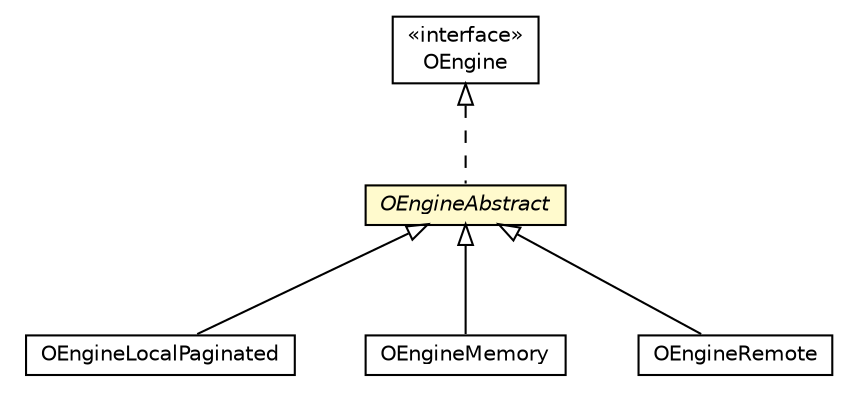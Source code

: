 #!/usr/local/bin/dot
#
# Class diagram 
# Generated by UMLGraph version R5_6-24-gf6e263 (http://www.umlgraph.org/)
#

digraph G {
	edge [fontname="Helvetica",fontsize=10,labelfontname="Helvetica",labelfontsize=10];
	node [fontname="Helvetica",fontsize=10,shape=plaintext];
	nodesep=0.25;
	ranksep=0.5;
	// com.orientechnologies.orient.core.engine.local.OEngineLocalPaginated
	c1693010 [label=<<table title="com.orientechnologies.orient.core.engine.local.OEngineLocalPaginated" border="0" cellborder="1" cellspacing="0" cellpadding="2" port="p" href="./local/OEngineLocalPaginated.html">
		<tr><td><table border="0" cellspacing="0" cellpadding="1">
<tr><td align="center" balign="center"> OEngineLocalPaginated </td></tr>
		</table></td></tr>
		</table>>, URL="./local/OEngineLocalPaginated.html", fontname="Helvetica", fontcolor="black", fontsize=10.0];
	// com.orientechnologies.orient.core.engine.memory.OEngineMemory
	c1693011 [label=<<table title="com.orientechnologies.orient.core.engine.memory.OEngineMemory" border="0" cellborder="1" cellspacing="0" cellpadding="2" port="p" href="./memory/OEngineMemory.html">
		<tr><td><table border="0" cellspacing="0" cellpadding="1">
<tr><td align="center" balign="center"> OEngineMemory </td></tr>
		</table></td></tr>
		</table>>, URL="./memory/OEngineMemory.html", fontname="Helvetica", fontcolor="black", fontsize=10.0];
	// com.orientechnologies.orient.core.engine.OEngine
	c1693013 [label=<<table title="com.orientechnologies.orient.core.engine.OEngine" border="0" cellborder="1" cellspacing="0" cellpadding="2" port="p" href="./OEngine.html">
		<tr><td><table border="0" cellspacing="0" cellpadding="1">
<tr><td align="center" balign="center"> &#171;interface&#187; </td></tr>
<tr><td align="center" balign="center"> OEngine </td></tr>
		</table></td></tr>
		</table>>, URL="./OEngine.html", fontname="Helvetica", fontcolor="black", fontsize=10.0];
	// com.orientechnologies.orient.core.engine.OEngineAbstract
	c1693014 [label=<<table title="com.orientechnologies.orient.core.engine.OEngineAbstract" border="0" cellborder="1" cellspacing="0" cellpadding="2" port="p" bgcolor="lemonChiffon" href="./OEngineAbstract.html">
		<tr><td><table border="0" cellspacing="0" cellpadding="1">
<tr><td align="center" balign="center"><font face="Helvetica-Oblique"> OEngineAbstract </font></td></tr>
		</table></td></tr>
		</table>>, URL="./OEngineAbstract.html", fontname="Helvetica", fontcolor="black", fontsize=10.0];
	// com.orientechnologies.orient.client.remote.OEngineRemote
	c1694265 [label=<<table title="com.orientechnologies.orient.client.remote.OEngineRemote" border="0" cellborder="1" cellspacing="0" cellpadding="2" port="p" href="../../client/remote/OEngineRemote.html">
		<tr><td><table border="0" cellspacing="0" cellpadding="1">
<tr><td align="center" balign="center"> OEngineRemote </td></tr>
		</table></td></tr>
		</table>>, URL="../../client/remote/OEngineRemote.html", fontname="Helvetica", fontcolor="black", fontsize=10.0];
	//com.orientechnologies.orient.core.engine.local.OEngineLocalPaginated extends com.orientechnologies.orient.core.engine.OEngineAbstract
	c1693014:p -> c1693010:p [dir=back,arrowtail=empty];
	//com.orientechnologies.orient.core.engine.memory.OEngineMemory extends com.orientechnologies.orient.core.engine.OEngineAbstract
	c1693014:p -> c1693011:p [dir=back,arrowtail=empty];
	//com.orientechnologies.orient.core.engine.OEngineAbstract implements com.orientechnologies.orient.core.engine.OEngine
	c1693013:p -> c1693014:p [dir=back,arrowtail=empty,style=dashed];
	//com.orientechnologies.orient.client.remote.OEngineRemote extends com.orientechnologies.orient.core.engine.OEngineAbstract
	c1693014:p -> c1694265:p [dir=back,arrowtail=empty];
}

